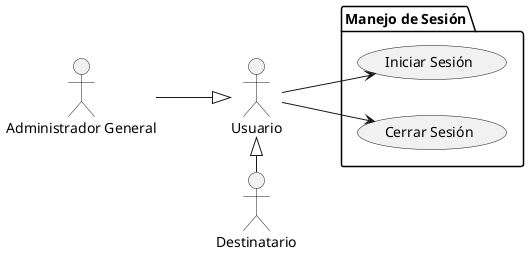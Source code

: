@startuml EnvioDocumentos
left to right direction
actor "Administrador General" as AdminGeneral
actor "Usuario" as Usuario
actor "Destinatario" as Destinatario

package "Manejo de Sesión" {
    usecase "Iniciar Sesión" as MS1
    usecase "Cerrar Sesión" as MS2
}

AdminGeneral --|> Usuario
Usuario <|- Destinatario
Usuario --> MS1
Usuario --> MS2
@enduml
